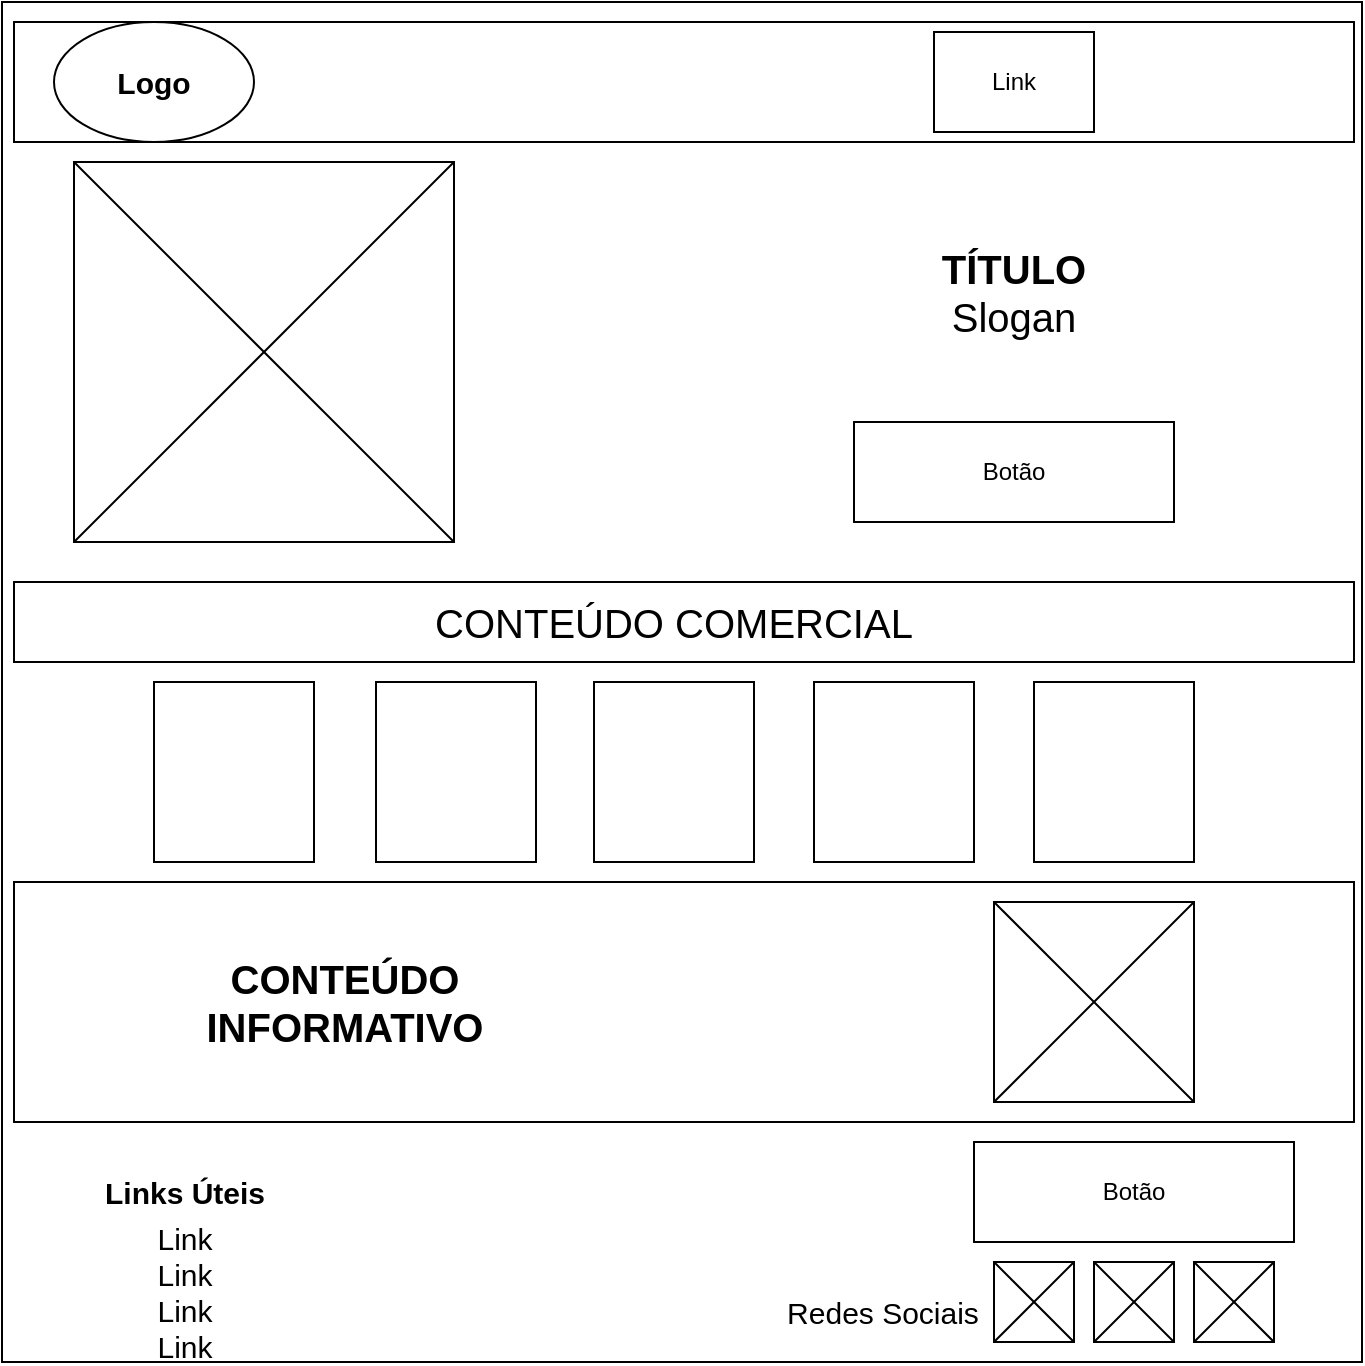 <mxfile version="20.5.1" type="device"><diagram id="LENstZDuTbhxOsYMiUoC" name="Página-1"><mxGraphModel dx="1421" dy="794" grid="1" gridSize="10" guides="1" tooltips="1" connect="1" arrows="1" fold="1" page="1" pageScale="1" pageWidth="827" pageHeight="1169" math="0" shadow="0"><root><mxCell id="0"/><mxCell id="1" parent="0"/><mxCell id="yGq-W9MUKkUZA5f4cY6D-1" value="" style="whiteSpace=wrap;html=1;aspect=fixed;" vertex="1" parent="1"><mxGeometry x="74" y="40" width="680" height="680" as="geometry"/></mxCell><mxCell id="yGq-W9MUKkUZA5f4cY6D-2" value="" style="rounded=0;whiteSpace=wrap;html=1;" vertex="1" parent="1"><mxGeometry x="80" y="50" width="670" height="60" as="geometry"/></mxCell><mxCell id="yGq-W9MUKkUZA5f4cY6D-5" value="Link" style="rounded=0;whiteSpace=wrap;html=1;" vertex="1" parent="1"><mxGeometry x="540" y="55" width="80" height="50" as="geometry"/></mxCell><mxCell id="yGq-W9MUKkUZA5f4cY6D-6" value="" style="whiteSpace=wrap;html=1;aspect=fixed;" vertex="1" parent="1"><mxGeometry x="110" y="120" width="190" height="190" as="geometry"/></mxCell><mxCell id="yGq-W9MUKkUZA5f4cY6D-8" value="" style="endArrow=none;html=1;rounded=0;entryX=1;entryY=0;entryDx=0;entryDy=0;exitX=0;exitY=1;exitDx=0;exitDy=0;" edge="1" parent="1" source="yGq-W9MUKkUZA5f4cY6D-6" target="yGq-W9MUKkUZA5f4cY6D-6"><mxGeometry width="50" height="50" relative="1" as="geometry"><mxPoint x="390" y="430" as="sourcePoint"/><mxPoint x="440" y="380" as="targetPoint"/></mxGeometry></mxCell><mxCell id="yGq-W9MUKkUZA5f4cY6D-9" value="" style="endArrow=none;html=1;rounded=0;entryX=0;entryY=0;entryDx=0;entryDy=0;exitX=1;exitY=1;exitDx=0;exitDy=0;" edge="1" parent="1" source="yGq-W9MUKkUZA5f4cY6D-6" target="yGq-W9MUKkUZA5f4cY6D-6"><mxGeometry width="50" height="50" relative="1" as="geometry"><mxPoint x="390" y="430" as="sourcePoint"/><mxPoint x="440" y="380" as="targetPoint"/></mxGeometry></mxCell><mxCell id="yGq-W9MUKkUZA5f4cY6D-10" value="Botão" style="rounded=0;whiteSpace=wrap;html=1;" vertex="1" parent="1"><mxGeometry x="500" y="250" width="160" height="50" as="geometry"/></mxCell><mxCell id="yGq-W9MUKkUZA5f4cY6D-11" value="&lt;font style=&quot;font-size: 20px;&quot;&gt;&lt;b&gt;TÍTULO&lt;/b&gt;&lt;br&gt;Slogan&lt;br&gt;&lt;/font&gt;" style="text;html=1;strokeColor=none;fillColor=none;align=center;verticalAlign=middle;whiteSpace=wrap;rounded=0;" vertex="1" parent="1"><mxGeometry x="525" y="170" width="110" height="30" as="geometry"/></mxCell><mxCell id="yGq-W9MUKkUZA5f4cY6D-12" value="" style="rounded=0;whiteSpace=wrap;html=1;fontSize=20;" vertex="1" parent="1"><mxGeometry x="80" y="330" width="670" height="40" as="geometry"/></mxCell><mxCell id="yGq-W9MUKkUZA5f4cY6D-13" value="" style="rounded=0;whiteSpace=wrap;html=1;fontSize=20;" vertex="1" parent="1"><mxGeometry x="80" y="480" width="670" height="120" as="geometry"/></mxCell><mxCell id="yGq-W9MUKkUZA5f4cY6D-14" value="" style="whiteSpace=wrap;html=1;aspect=fixed;fontSize=20;" vertex="1" parent="1"><mxGeometry x="570" y="490" width="100" height="100" as="geometry"/></mxCell><mxCell id="yGq-W9MUKkUZA5f4cY6D-15" value="" style="endArrow=none;html=1;rounded=0;fontSize=20;entryX=1;entryY=0;entryDx=0;entryDy=0;exitX=0;exitY=1;exitDx=0;exitDy=0;" edge="1" parent="1" source="yGq-W9MUKkUZA5f4cY6D-14" target="yGq-W9MUKkUZA5f4cY6D-14"><mxGeometry width="50" height="50" relative="1" as="geometry"><mxPoint x="585" y="565" as="sourcePoint"/><mxPoint x="635" y="515" as="targetPoint"/></mxGeometry></mxCell><mxCell id="yGq-W9MUKkUZA5f4cY6D-16" value="" style="endArrow=none;html=1;rounded=0;fontSize=20;entryX=0;entryY=0;entryDx=0;entryDy=0;exitX=1;exitY=1;exitDx=0;exitDy=0;" edge="1" parent="1" source="yGq-W9MUKkUZA5f4cY6D-14" target="yGq-W9MUKkUZA5f4cY6D-14"><mxGeometry width="50" height="50" relative="1" as="geometry"><mxPoint x="585" y="560" as="sourcePoint"/><mxPoint x="635" y="510" as="targetPoint"/></mxGeometry></mxCell><mxCell id="yGq-W9MUKkUZA5f4cY6D-17" value="&lt;font style=&quot;font-size: 20px;&quot;&gt;&lt;b&gt;CONTEÚDO INFORMATIVO&lt;/b&gt;&lt;br&gt;&lt;/font&gt;" style="text;html=1;strokeColor=none;fillColor=none;align=center;verticalAlign=middle;whiteSpace=wrap;rounded=0;" vertex="1" parent="1"><mxGeometry x="170" y="525" width="151" height="30" as="geometry"/></mxCell><mxCell id="yGq-W9MUKkUZA5f4cY6D-18" value="&lt;font style=&quot;font-size: 20px;&quot;&gt;CONTEÚDO COMERCIAL&lt;br&gt;&lt;/font&gt;" style="text;html=1;strokeColor=none;fillColor=none;align=center;verticalAlign=middle;whiteSpace=wrap;rounded=0;" vertex="1" parent="1"><mxGeometry x="180" y="335" width="460" height="30" as="geometry"/></mxCell><mxCell id="yGq-W9MUKkUZA5f4cY6D-19" value="" style="rounded=0;whiteSpace=wrap;html=1;fontSize=20;" vertex="1" parent="1"><mxGeometry x="150" y="380" width="80" height="90" as="geometry"/></mxCell><mxCell id="yGq-W9MUKkUZA5f4cY6D-20" value="" style="rounded=0;whiteSpace=wrap;html=1;fontSize=20;" vertex="1" parent="1"><mxGeometry x="261" y="380" width="80" height="90" as="geometry"/></mxCell><mxCell id="yGq-W9MUKkUZA5f4cY6D-21" value="" style="rounded=0;whiteSpace=wrap;html=1;fontSize=20;" vertex="1" parent="1"><mxGeometry x="370" y="380" width="80" height="90" as="geometry"/></mxCell><mxCell id="yGq-W9MUKkUZA5f4cY6D-22" value="" style="rounded=0;whiteSpace=wrap;html=1;fontSize=20;" vertex="1" parent="1"><mxGeometry x="480" y="380" width="80" height="90" as="geometry"/></mxCell><mxCell id="yGq-W9MUKkUZA5f4cY6D-23" value="" style="rounded=0;whiteSpace=wrap;html=1;fontSize=20;" vertex="1" parent="1"><mxGeometry x="590" y="380" width="80" height="90" as="geometry"/></mxCell><mxCell id="yGq-W9MUKkUZA5f4cY6D-24" value="&lt;font style=&quot;&quot;&gt;&lt;font style=&quot;font-size: 15px;&quot;&gt;Redes Sociais&lt;/font&gt;&lt;br&gt;&lt;/font&gt;" style="text;html=1;strokeColor=none;fillColor=none;align=center;verticalAlign=middle;whiteSpace=wrap;rounded=0;" vertex="1" parent="1"><mxGeometry x="439" y="680" width="151" height="30" as="geometry"/></mxCell><mxCell id="yGq-W9MUKkUZA5f4cY6D-25" value="" style="whiteSpace=wrap;html=1;aspect=fixed;fontSize=20;" vertex="1" parent="1"><mxGeometry x="570" y="670" width="40" height="40" as="geometry"/></mxCell><mxCell id="yGq-W9MUKkUZA5f4cY6D-26" value="" style="endArrow=none;html=1;rounded=0;fontSize=15;exitX=0;exitY=1;exitDx=0;exitDy=0;entryX=1;entryY=0;entryDx=0;entryDy=0;" edge="1" parent="1" source="yGq-W9MUKkUZA5f4cY6D-25" target="yGq-W9MUKkUZA5f4cY6D-25"><mxGeometry width="50" height="50" relative="1" as="geometry"><mxPoint x="635" y="690" as="sourcePoint"/><mxPoint x="685" y="640" as="targetPoint"/></mxGeometry></mxCell><mxCell id="yGq-W9MUKkUZA5f4cY6D-27" value="" style="endArrow=none;html=1;rounded=0;fontSize=15;exitX=1;exitY=1;exitDx=0;exitDy=0;entryX=0;entryY=0;entryDx=0;entryDy=0;" edge="1" parent="1" source="yGq-W9MUKkUZA5f4cY6D-25" target="yGq-W9MUKkUZA5f4cY6D-25"><mxGeometry width="50" height="50" relative="1" as="geometry"><mxPoint x="580" y="720" as="sourcePoint"/><mxPoint x="620" y="680" as="targetPoint"/></mxGeometry></mxCell><mxCell id="yGq-W9MUKkUZA5f4cY6D-31" value="" style="whiteSpace=wrap;html=1;aspect=fixed;fontSize=20;" vertex="1" parent="1"><mxGeometry x="620" y="670" width="40" height="40" as="geometry"/></mxCell><mxCell id="yGq-W9MUKkUZA5f4cY6D-32" value="" style="endArrow=none;html=1;rounded=0;fontSize=15;exitX=0;exitY=1;exitDx=0;exitDy=0;entryX=1;entryY=0;entryDx=0;entryDy=0;" edge="1" parent="1"><mxGeometry width="50" height="50" relative="1" as="geometry"><mxPoint x="620" y="710" as="sourcePoint"/><mxPoint x="660" y="670" as="targetPoint"/></mxGeometry></mxCell><mxCell id="yGq-W9MUKkUZA5f4cY6D-33" value="" style="endArrow=none;html=1;rounded=0;fontSize=15;exitX=1;exitY=1;exitDx=0;exitDy=0;entryX=0;entryY=0;entryDx=0;entryDy=0;" edge="1" parent="1"><mxGeometry width="50" height="50" relative="1" as="geometry"><mxPoint x="660" y="710" as="sourcePoint"/><mxPoint x="620" y="670" as="targetPoint"/></mxGeometry></mxCell><mxCell id="yGq-W9MUKkUZA5f4cY6D-34" value="" style="whiteSpace=wrap;html=1;aspect=fixed;fontSize=20;" vertex="1" parent="1"><mxGeometry x="670" y="670" width="40" height="40" as="geometry"/></mxCell><mxCell id="yGq-W9MUKkUZA5f4cY6D-35" value="" style="endArrow=none;html=1;rounded=0;fontSize=15;exitX=0;exitY=1;exitDx=0;exitDy=0;entryX=1;entryY=0;entryDx=0;entryDy=0;" edge="1" parent="1"><mxGeometry width="50" height="50" relative="1" as="geometry"><mxPoint x="670" y="710" as="sourcePoint"/><mxPoint x="710" y="670" as="targetPoint"/></mxGeometry></mxCell><mxCell id="yGq-W9MUKkUZA5f4cY6D-36" value="" style="endArrow=none;html=1;rounded=0;fontSize=15;exitX=1;exitY=1;exitDx=0;exitDy=0;entryX=0;entryY=0;entryDx=0;entryDy=0;" edge="1" parent="1"><mxGeometry width="50" height="50" relative="1" as="geometry"><mxPoint x="710" y="710" as="sourcePoint"/><mxPoint x="670" y="670" as="targetPoint"/></mxGeometry></mxCell><mxCell id="yGq-W9MUKkUZA5f4cY6D-37" value="Botão" style="rounded=0;whiteSpace=wrap;html=1;" vertex="1" parent="1"><mxGeometry x="560" y="610" width="160" height="50" as="geometry"/></mxCell><mxCell id="yGq-W9MUKkUZA5f4cY6D-38" value="&lt;font style=&quot;&quot;&gt;&lt;font style=&quot;font-size: 15px;&quot;&gt;&lt;b&gt;Links Úteis&lt;/b&gt;&lt;/font&gt;&lt;br&gt;&lt;/font&gt;" style="text;html=1;strokeColor=none;fillColor=none;align=center;verticalAlign=middle;whiteSpace=wrap;rounded=0;" vertex="1" parent="1"><mxGeometry x="90" y="620" width="151" height="30" as="geometry"/></mxCell><mxCell id="yGq-W9MUKkUZA5f4cY6D-39" value="&lt;font style=&quot;&quot;&gt;&lt;span style=&quot;font-size: 15px;&quot;&gt;Link&lt;br&gt;&lt;/span&gt;&lt;span style=&quot;font-size: 15px;&quot;&gt;Link&lt;br&gt;&lt;/span&gt;&lt;span style=&quot;font-size: 15px;&quot;&gt;Link&lt;br&gt;&lt;/span&gt;&lt;span style=&quot;font-size: 15px;&quot;&gt;Link&lt;/span&gt;&lt;br&gt;&lt;/font&gt;" style="text;html=1;strokeColor=none;fillColor=none;align=center;verticalAlign=middle;whiteSpace=wrap;rounded=0;" vertex="1" parent="1"><mxGeometry x="90" y="670" width="151" height="30" as="geometry"/></mxCell><mxCell id="yGq-W9MUKkUZA5f4cY6D-41" value="&lt;b&gt;Logo&lt;/b&gt;" style="ellipse;whiteSpace=wrap;html=1;fontSize=15;" vertex="1" parent="1"><mxGeometry x="100" y="50" width="100" height="60" as="geometry"/></mxCell></root></mxGraphModel></diagram></mxfile>
